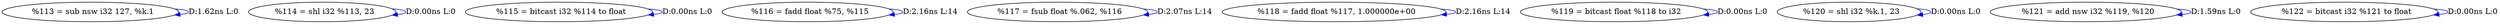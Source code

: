 digraph {
Node0x254c400[label="  %113 = sub nsw i32 127, %k.1"];
Node0x254c400 -> Node0x254c400[label="D:1.62ns L:0",color=blue];
Node0x254c4e0[label="  %114 = shl i32 %113, 23"];
Node0x254c4e0 -> Node0x254c4e0[label="D:0.00ns L:0",color=blue];
Node0x254c5c0[label="  %115 = bitcast i32 %114 to float"];
Node0x254c5c0 -> Node0x254c5c0[label="D:0.00ns L:0",color=blue];
Node0x254c6a0[label="  %116 = fadd float %75, %115"];
Node0x254c6a0 -> Node0x254c6a0[label="D:2.16ns L:14",color=blue];
Node0x254c780[label="  %117 = fsub float %.062, %116"];
Node0x254c780 -> Node0x254c780[label="D:2.07ns L:14",color=blue];
Node0x254c860[label="  %118 = fadd float %117, 1.000000e+00"];
Node0x254c860 -> Node0x254c860[label="D:2.16ns L:14",color=blue];
Node0x254c940[label="  %119 = bitcast float %118 to i32"];
Node0x254c940 -> Node0x254c940[label="D:0.00ns L:0",color=blue];
Node0x254ca20[label="  %120 = shl i32 %k.1, 23"];
Node0x254ca20 -> Node0x254ca20[label="D:0.00ns L:0",color=blue];
Node0x254cb00[label="  %121 = add nsw i32 %119, %120"];
Node0x254cb00 -> Node0x254cb00[label="D:1.59ns L:0",color=blue];
Node0x254cbe0[label="  %122 = bitcast i32 %121 to float"];
Node0x254cbe0 -> Node0x254cbe0[label="D:0.00ns L:0",color=blue];
}

